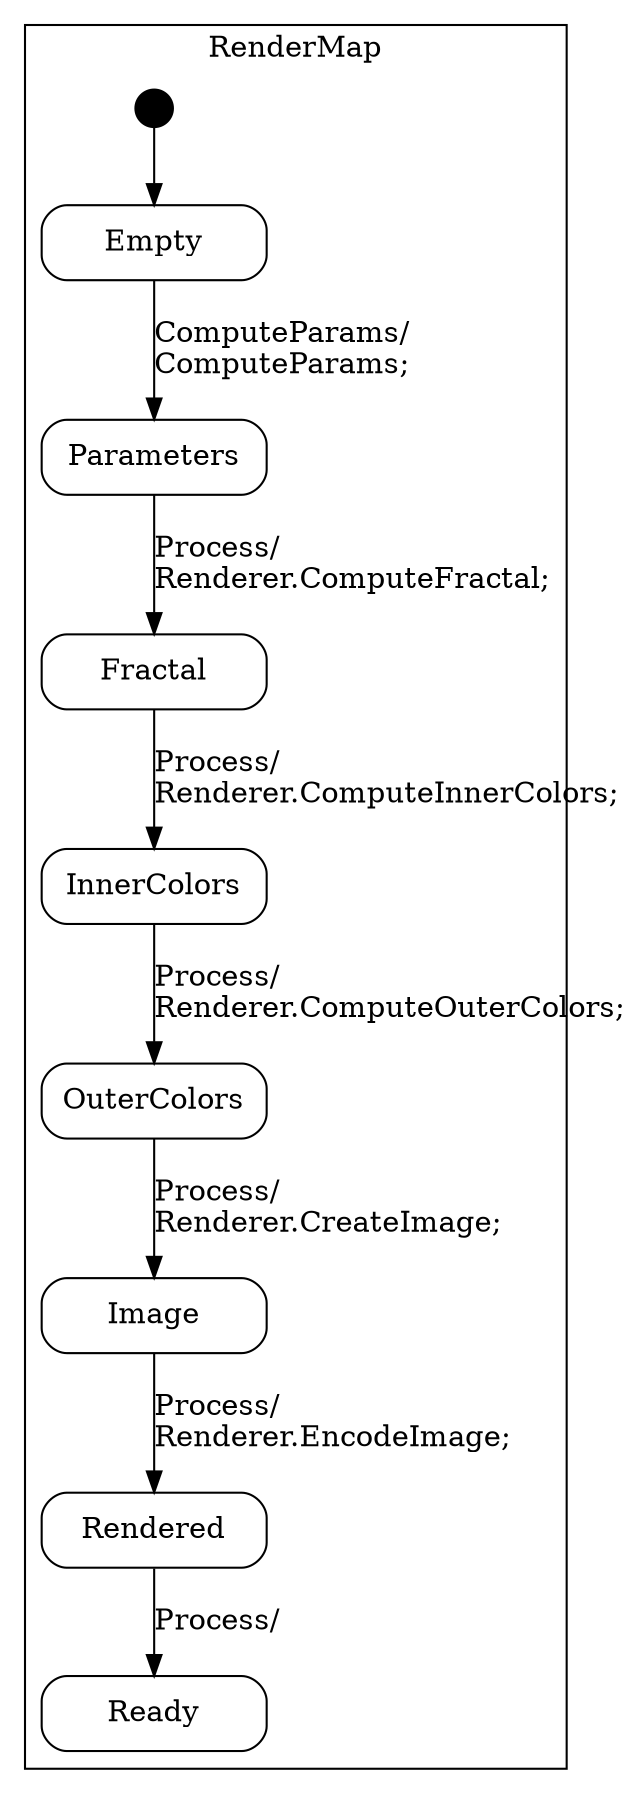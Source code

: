 digraph Image {

    node
        [shape=Mrecord width=1.5];

    subgraph cluster_RenderMap {

        label="RenderMap";

        //
        // States (Nodes)
        //

        "RenderMap::Empty"
            [label="{Empty}"];

        "RenderMap::Parameters"
            [label="{Parameters}"];

        "RenderMap::Fractal"
            [label="{Fractal}"];

        "RenderMap::InnerColors"
            [label="{InnerColors}"];

        "RenderMap::OuterColors"
            [label="{OuterColors}"];

        "RenderMap::Image"
            [label="{Image}"];

        "RenderMap::Rendered"
            [label="{Rendered}"];

        "RenderMap::Ready"
            [label="{Ready}"];

        "%start"
            [label="" shape=circle style=filled fillcolor=black width=0.25];

        //
        // Transitions (Edges)
        //

        "RenderMap::Empty" -> "RenderMap::Parameters"
            [label="ComputeParams/\lComputeParams;\l"];

        "RenderMap::Parameters" -> "RenderMap::Fractal"
            [label="Process/\lRenderer.ComputeFractal;\l"];

        "RenderMap::Fractal" -> "RenderMap::InnerColors"
            [label="Process/\lRenderer.ComputeInnerColors;\l"];

        "RenderMap::InnerColors" -> "RenderMap::OuterColors"
            [label="Process/\lRenderer.ComputeOuterColors;\l"];

        "RenderMap::OuterColors" -> "RenderMap::Image"
            [label="Process/\lRenderer.CreateImage;\l"];

        "RenderMap::Image" -> "RenderMap::Rendered"
            [label="Process/\lRenderer.EncodeImage;\l"];

        "RenderMap::Rendered" -> "RenderMap::Ready"
            [label="Process/\l"];

        "%start" -> "RenderMap::Empty"
    }

}
